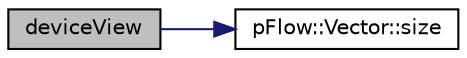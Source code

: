 digraph "deviceView"
{
 // LATEX_PDF_SIZE
  edge [fontname="Helvetica",fontsize="10",labelfontname="Helvetica",labelfontsize="10"];
  node [fontname="Helvetica",fontsize="10",shape=record];
  rankdir="LR";
  Node1 [label="deviceView",height=0.2,width=0.4,color="black", fillcolor="grey75", style="filled", fontcolor="black",tooltip="Device view range [0, size)"];
  Node1 -> Node2 [color="midnightblue",fontsize="10",style="solid",fontname="Helvetica"];
  Node2 [label="pFlow::Vector::size",height=0.2,width=0.4,color="black", fillcolor="white", style="filled",URL="$classpFlow_1_1Vector.html#a10efdf47ffedbdc720f71c2f72b98d98",tooltip="Size of the vector."];
}
